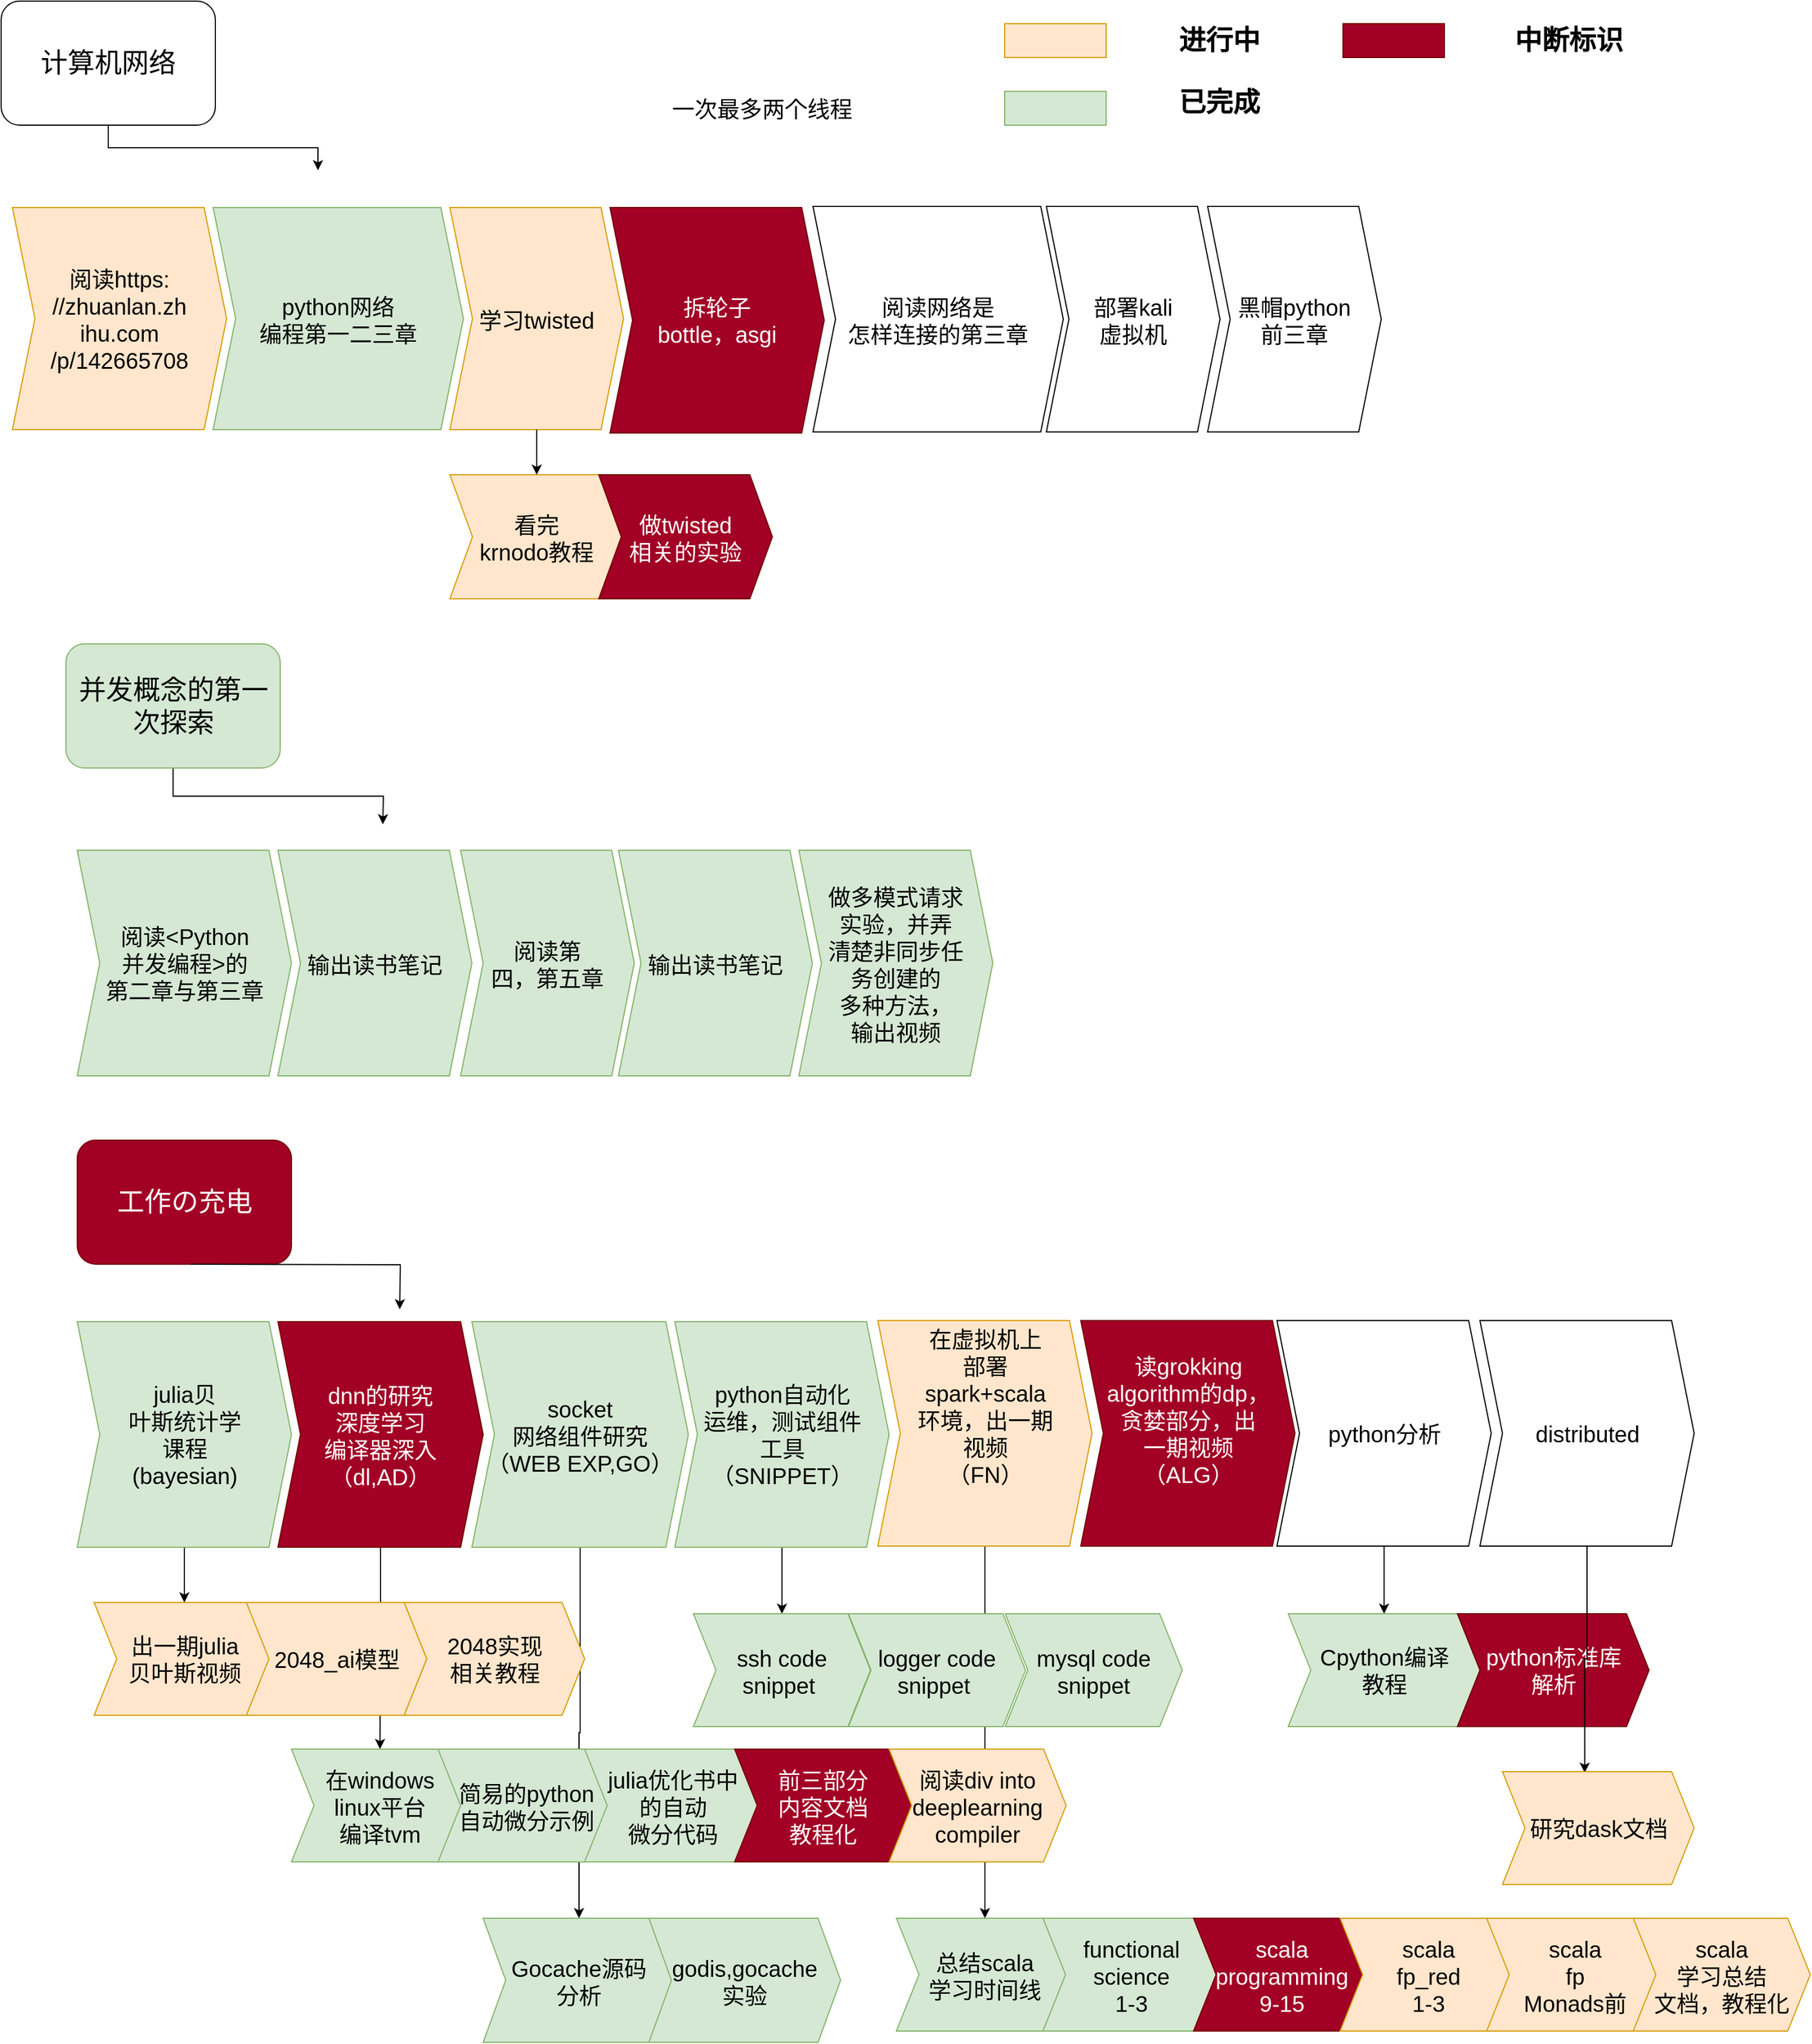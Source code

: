 <mxfile version="21.2.1" type="github" pages="2">
  <diagram id="gqrAPQSGs6m91VuGfRIM" name="以前的">
    <mxGraphModel dx="2074" dy="1068" grid="1" gridSize="10" guides="1" tooltips="1" connect="1" arrows="1" fold="1" page="1" pageScale="1" pageWidth="2339" pageHeight="3300" math="0" shadow="0">
      <root>
        <mxCell id="0" />
        <mxCell id="1" parent="0" />
        <mxCell id="Wlz0abQoxIl_LB6TaBgo-8" style="edgeStyle=orthogonalEdgeStyle;rounded=0;orthogonalLoop=1;jettySize=auto;html=1;exitX=0.5;exitY=1;exitDx=0;exitDy=0;" parent="1" source="Wlz0abQoxIl_LB6TaBgo-2" target="Wlz0abQoxIl_LB6TaBgo-3" edge="1">
          <mxGeometry relative="1" as="geometry" />
        </mxCell>
        <mxCell id="Wlz0abQoxIl_LB6TaBgo-2" value="&lt;span style=&quot;font-size: 24px&quot;&gt;计算机网络&lt;/span&gt;" style="rounded=1;whiteSpace=wrap;html=1;" parent="1" vertex="1">
          <mxGeometry x="10" y="10" width="190" height="110" as="geometry" />
        </mxCell>
        <mxCell id="Wlz0abQoxIl_LB6TaBgo-3" value="" style="swimlane;childLayout=stackLayout;horizontal=1;fillColor=none;horizontalStack=1;resizeParent=1;resizeParentMax=0;resizeLast=0;collapsible=0;strokeColor=none;stackBorder=10;stackSpacing=-12;resizable=1;align=center;points=[];fontColor=#000000;" parent="1" vertex="1">
          <mxGeometry x="10" y="160" width="562" height="240" as="geometry" />
        </mxCell>
        <mxCell id="Wlz0abQoxIl_LB6TaBgo-4" value="阅读https:&#xa;//zhuanlan.zh&#xa;ihu.com&#xa;/p/142665708" style="shape=step;perimeter=stepPerimeter;fixedSize=1;points=[];whiteSpace=wrap;fontSize=20;fillColor=#ffe6cc;strokeColor=#d79b00;" parent="Wlz0abQoxIl_LB6TaBgo-3" vertex="1">
          <mxGeometry x="10" y="33" width="190" height="197" as="geometry" />
        </mxCell>
        <mxCell id="Wlz0abQoxIl_LB6TaBgo-5" value="python网络&#xa;编程第一二三章" style="shape=step;perimeter=stepPerimeter;fixedSize=1;points=[];fontSize=20;fillColor=#d5e8d4;strokeColor=#82b366;" parent="Wlz0abQoxIl_LB6TaBgo-3" vertex="1">
          <mxGeometry x="188" y="33" width="222" height="197" as="geometry" />
        </mxCell>
        <mxCell id="Wlz0abQoxIl_LB6TaBgo-6" value="学习twisted" style="shape=step;perimeter=stepPerimeter;fixedSize=1;points=[];fontSize=20;fillColor=#ffe6cc;strokeColor=#d79b00;" parent="Wlz0abQoxIl_LB6TaBgo-3" vertex="1">
          <mxGeometry x="398" y="33" width="154" height="197" as="geometry" />
        </mxCell>
        <mxCell id="Wlz0abQoxIl_LB6TaBgo-9" value="" style="swimlane;childLayout=stackLayout;horizontal=1;fillColor=none;horizontalStack=1;resizeParent=1;resizeParentMax=0;resizeLast=0;collapsible=0;strokeColor=none;stackBorder=10;stackSpacing=-12;resizable=1;align=center;points=[];fontColor=#000000;" parent="1" vertex="1">
          <mxGeometry x="540" y="160" width="210" height="243" as="geometry" />
        </mxCell>
        <mxCell id="Wlz0abQoxIl_LB6TaBgo-10" value="拆轮子&#xa;bottle，asgi" style="shape=step;perimeter=stepPerimeter;fixedSize=1;points=[];whiteSpace=wrap;fontSize=20;fillColor=#a20025;fontColor=#ffffff;strokeColor=#6F0000;" parent="Wlz0abQoxIl_LB6TaBgo-9" vertex="1">
          <mxGeometry x="10" y="33" width="190" height="200" as="geometry" />
        </mxCell>
        <mxCell id="Wlz0abQoxIl_LB6TaBgo-14" value="" style="verticalLabelPosition=bottom;verticalAlign=top;html=1;shape=mxgraph.basic.rect;fillColor2=none;strokeWidth=1;size=20;indent=5;fontSize=20;fillColor=#ffe6cc;strokeColor=#d79b00;" parent="1" vertex="1">
          <mxGeometry x="900" y="30" width="90" height="30" as="geometry" />
        </mxCell>
        <mxCell id="Wlz0abQoxIl_LB6TaBgo-15" value="" style="verticalLabelPosition=bottom;verticalAlign=top;html=1;shape=mxgraph.basic.rect;fillColor2=none;strokeWidth=1;size=20;indent=5;fontSize=20;fillColor=#d5e8d4;strokeColor=#82b366;" parent="1" vertex="1">
          <mxGeometry x="900" y="90" width="90" height="30" as="geometry" />
        </mxCell>
        <mxCell id="Wlz0abQoxIl_LB6TaBgo-16" value="进行中" style="text;strokeColor=none;fillColor=none;html=1;fontSize=24;fontStyle=1;verticalAlign=middle;align=center;" parent="1" vertex="1">
          <mxGeometry x="1040" y="25" width="100" height="40" as="geometry" />
        </mxCell>
        <mxCell id="Wlz0abQoxIl_LB6TaBgo-17" value="已完成" style="text;strokeColor=none;fillColor=none;html=1;fontSize=24;fontStyle=1;verticalAlign=middle;align=center;" parent="1" vertex="1">
          <mxGeometry x="1040" y="80" width="100" height="40" as="geometry" />
        </mxCell>
        <mxCell id="Wlz0abQoxIl_LB6TaBgo-18" style="edgeStyle=orthogonalEdgeStyle;rounded=0;orthogonalLoop=1;jettySize=auto;html=1;exitX=0.5;exitY=1;exitDx=0;exitDy=0;" parent="1" source="Wlz0abQoxIl_LB6TaBgo-19" edge="1">
          <mxGeometry relative="1" as="geometry">
            <mxPoint x="348.5" y="740" as="targetPoint" />
          </mxGeometry>
        </mxCell>
        <mxCell id="Wlz0abQoxIl_LB6TaBgo-19" value="&lt;font style=&quot;font-size: 24px&quot;&gt;并发概念的第一次探索&lt;/font&gt;" style="rounded=1;whiteSpace=wrap;html=1;fillColor=#d5e8d4;strokeColor=#82b366;" parent="1" vertex="1">
          <mxGeometry x="67.5" y="580" width="190" height="110" as="geometry" />
        </mxCell>
        <mxCell id="Wlz0abQoxIl_LB6TaBgo-20" value="阅读&lt;Python&#xa;并发编程&gt;的&#xa;第二章与第三章" style="shape=step;perimeter=stepPerimeter;fixedSize=1;points=[];whiteSpace=wrap;fontSize=20;fillColor=#d5e8d4;strokeColor=#82b366;" parent="1" vertex="1">
          <mxGeometry x="77.5" y="763" width="190" height="200" as="geometry" />
        </mxCell>
        <mxCell id="Wlz0abQoxIl_LB6TaBgo-21" value="输出读书笔记" style="shape=step;perimeter=stepPerimeter;fixedSize=1;points=[];fontSize=20;fillColor=#d5e8d4;strokeColor=#82b366;" parent="1" vertex="1">
          <mxGeometry x="255.5" y="763" width="172" height="200" as="geometry" />
        </mxCell>
        <mxCell id="Wlz0abQoxIl_LB6TaBgo-22" value="阅读第&#xa;四，第五章" style="shape=step;perimeter=stepPerimeter;fixedSize=1;points=[];fontSize=20;fillColor=#d5e8d4;strokeColor=#82b366;" parent="1" vertex="1">
          <mxGeometry x="417.5" y="763" width="154" height="200" as="geometry" />
        </mxCell>
        <mxCell id="Wlz0abQoxIl_LB6TaBgo-23" value="一次最多两个线程" style="text;html=1;strokeColor=none;fillColor=none;align=center;verticalAlign=middle;whiteSpace=wrap;rounded=0;fontSize=20;" parent="1" vertex="1">
          <mxGeometry x="600" y="85" width="170" height="40" as="geometry" />
        </mxCell>
        <mxCell id="Wlz0abQoxIl_LB6TaBgo-24" value="输出读书笔记" style="shape=step;perimeter=stepPerimeter;fixedSize=1;points=[];fontSize=20;fillColor=#d5e8d4;strokeColor=#82b366;" parent="1" vertex="1">
          <mxGeometry x="557.5" y="763" width="172" height="200" as="geometry" />
        </mxCell>
        <mxCell id="Wlz0abQoxIl_LB6TaBgo-11" value="阅读网络是&#xa;怎样连接的第三章" style="shape=step;perimeter=stepPerimeter;fixedSize=1;points=[];fontSize=20;" parent="1" vertex="1">
          <mxGeometry x="730" y="192" width="222" height="200" as="geometry" />
        </mxCell>
        <mxCell id="DJbt_IODPc80AAWURKYm-1" value="做多模式请求&#xa;实验，并弄&#xa;清楚非同步任&#xa;务创建的&#xa;多种方法，&#xa;输出视频" style="shape=step;perimeter=stepPerimeter;fixedSize=1;points=[];fontSize=20;fillColor=#d5e8d4;strokeColor=#82b366;" parent="1" vertex="1">
          <mxGeometry x="717.5" y="763" width="172" height="200" as="geometry" />
        </mxCell>
        <mxCell id="9cEjYyYUEtD3APHigzfH-8" style="edgeStyle=orthogonalEdgeStyle;rounded=0;orthogonalLoop=1;jettySize=auto;html=1;" parent="1" source="sbeo2GzU9574gHaIeoFa-66" target="9cEjYyYUEtD3APHigzfH-5" edge="1">
          <mxGeometry relative="1" as="geometry" />
        </mxCell>
        <mxCell id="sbeo2GzU9574gHaIeoFa-66" value="julia贝&#xa;叶斯统计学&#xa;课程&#xa;(bayesian)" style="shape=step;perimeter=stepPerimeter;fixedSize=1;points=[];whiteSpace=wrap;fontSize=20;fillColor=#d5e8d4;strokeColor=#82b366;" parent="1" vertex="1">
          <mxGeometry x="77.5" y="1181" width="190" height="200" as="geometry" />
        </mxCell>
        <mxCell id="9cEjYyYUEtD3APHigzfH-13" style="edgeStyle=orthogonalEdgeStyle;rounded=0;orthogonalLoop=1;jettySize=auto;html=1;" parent="1" source="sbeo2GzU9574gHaIeoFa-67" target="9cEjYyYUEtD3APHigzfH-9" edge="1">
          <mxGeometry relative="1" as="geometry" />
        </mxCell>
        <mxCell id="sbeo2GzU9574gHaIeoFa-67" value="dnn的研究&#xa;深度学习&#xa;编译器深入&#xa;（dl,AD）" style="shape=step;perimeter=stepPerimeter;fixedSize=1;points=[];fontSize=20;fillColor=#a20025;strokeColor=#6F0000;fontColor=#ffffff;" parent="1" vertex="1">
          <mxGeometry x="255.5" y="1181" width="182" height="200" as="geometry" />
        </mxCell>
        <mxCell id="9cEjYyYUEtD3APHigzfH-36" style="edgeStyle=orthogonalEdgeStyle;rounded=0;orthogonalLoop=1;jettySize=auto;html=1;" parent="1" source="sbeo2GzU9574gHaIeoFa-68" target="9cEjYyYUEtD3APHigzfH-35" edge="1">
          <mxGeometry relative="1" as="geometry" />
        </mxCell>
        <mxCell id="sbeo2GzU9574gHaIeoFa-68" value="socket&#xa;网络组件研究&#xa;（WEB EXP,GO）" style="shape=step;perimeter=stepPerimeter;fixedSize=1;points=[];fontSize=20;fillColor=#d5e8d4;strokeColor=#82b366;" parent="1" vertex="1">
          <mxGeometry x="427.5" y="1181" width="192" height="200" as="geometry" />
        </mxCell>
        <mxCell id="9cEjYyYUEtD3APHigzfH-18" style="edgeStyle=orthogonalEdgeStyle;rounded=0;orthogonalLoop=1;jettySize=auto;html=1;" parent="1" source="sbeo2GzU9574gHaIeoFa-69" target="9cEjYyYUEtD3APHigzfH-17" edge="1">
          <mxGeometry relative="1" as="geometry" />
        </mxCell>
        <mxCell id="sbeo2GzU9574gHaIeoFa-69" value="python自动化&#xa;运维，测试组件&#xa;工具&#xa;（SNIPPET）" style="shape=step;perimeter=stepPerimeter;fixedSize=1;points=[];whiteSpace=wrap;fontSize=20;fillColor=#d5e8d4;strokeColor=#82b366;" parent="1" vertex="1">
          <mxGeometry x="607.5" y="1181" width="190" height="200" as="geometry" />
        </mxCell>
        <mxCell id="9cEjYyYUEtD3APHigzfH-24" style="edgeStyle=orthogonalEdgeStyle;rounded=0;orthogonalLoop=1;jettySize=auto;html=1;" parent="1" source="sbeo2GzU9574gHaIeoFa-73" target="9cEjYyYUEtD3APHigzfH-23" edge="1">
          <mxGeometry relative="1" as="geometry" />
        </mxCell>
        <mxCell id="sbeo2GzU9574gHaIeoFa-73" value="在虚拟机上&#xa;部署&#xa;spark+scala&#xa;环境，出一期&#xa;视频&#xa;（FN）&#xa;&#xa;" style="shape=step;perimeter=stepPerimeter;fixedSize=1;points=[];whiteSpace=wrap;fontSize=20;fillColor=#ffe6cc;strokeColor=#d79b00;" parent="1" vertex="1">
          <mxGeometry x="787.5" y="1180" width="190" height="200" as="geometry" />
        </mxCell>
        <mxCell id="sbeo2GzU9574gHaIeoFa-74" value="&lt;span style=&quot;font-size: 24px&quot;&gt;工作の充电&lt;/span&gt;" style="rounded=1;whiteSpace=wrap;html=1;fillColor=#a20025;fontColor=#ffffff;strokeColor=#6F0000;" parent="1" vertex="1">
          <mxGeometry x="77.5" y="1020" width="190" height="110" as="geometry" />
        </mxCell>
        <mxCell id="sbeo2GzU9574gHaIeoFa-77" style="edgeStyle=orthogonalEdgeStyle;rounded=0;orthogonalLoop=1;jettySize=auto;html=1;exitX=0.5;exitY=1;exitDx=0;exitDy=0;" parent="1" edge="1">
          <mxGeometry relative="1" as="geometry">
            <mxPoint x="177.5" y="1130" as="sourcePoint" />
            <mxPoint x="363.5" y="1170" as="targetPoint" />
          </mxGeometry>
        </mxCell>
        <mxCell id="sbeo2GzU9574gHaIeoFa-78" value="部署kali&#xa;虚拟机" style="shape=step;perimeter=stepPerimeter;fixedSize=1;points=[];fontSize=20;" parent="1" vertex="1">
          <mxGeometry x="937" y="192" width="154" height="200" as="geometry" />
        </mxCell>
        <mxCell id="sbeo2GzU9574gHaIeoFa-79" value="黑帽python&#xa;前三章" style="shape=step;perimeter=stepPerimeter;fixedSize=1;points=[];fontSize=20;" parent="1" vertex="1">
          <mxGeometry x="1080" y="192" width="154" height="200" as="geometry" />
        </mxCell>
        <mxCell id="sbeo2GzU9574gHaIeoFa-80" value="读grokking &#xa;algorithm的dp，&#xa;贪婪部分，出&#xa;一期视频&#xa;（ALG）&#xa;" style="shape=step;perimeter=stepPerimeter;fixedSize=1;points=[];whiteSpace=wrap;fontSize=20;fillColor=#a20025;fontColor=#ffffff;strokeColor=#6F0000;" parent="1" vertex="1">
          <mxGeometry x="967.5" y="1180" width="190" height="200" as="geometry" />
        </mxCell>
        <mxCell id="9cEjYyYUEtD3APHigzfH-34" style="edgeStyle=orthogonalEdgeStyle;rounded=0;orthogonalLoop=1;jettySize=auto;html=1;" parent="1" source="sbeo2GzU9574gHaIeoFa-82" target="9cEjYyYUEtD3APHigzfH-32" edge="1">
          <mxGeometry relative="1" as="geometry" />
        </mxCell>
        <mxCell id="sbeo2GzU9574gHaIeoFa-82" value="python分析" style="shape=step;perimeter=stepPerimeter;fixedSize=1;points=[];whiteSpace=wrap;fontSize=20;" parent="1" vertex="1">
          <mxGeometry x="1141.5" y="1180" width="190" height="200" as="geometry" />
        </mxCell>
        <UserObject label="看完&#xa;krnodo教程" link="https://krondo.com/an-introduction-to-asynchronous-programming-and-twisted/" id="9cEjYyYUEtD3APHigzfH-1">
          <mxCell style="shape=step;perimeter=stepPerimeter;fixedSize=1;points=[];fontSize=20;fillColor=#ffe6cc;strokeColor=#d79b00;" parent="1" vertex="1">
            <mxGeometry x="408" y="430" width="154" height="110" as="geometry" />
          </mxCell>
        </UserObject>
        <mxCell id="9cEjYyYUEtD3APHigzfH-2" style="edgeStyle=orthogonalEdgeStyle;rounded=0;orthogonalLoop=1;jettySize=auto;html=1;" parent="1" source="Wlz0abQoxIl_LB6TaBgo-6" target="9cEjYyYUEtD3APHigzfH-1" edge="1">
          <mxGeometry relative="1" as="geometry" />
        </mxCell>
        <UserObject label="做twisted&#xa;相关的实验" link="https://krondo.com/an-introduction-to-asynchronous-programming-and-twisted/" id="9cEjYyYUEtD3APHigzfH-4">
          <mxCell style="shape=step;perimeter=stepPerimeter;fixedSize=1;points=[];fontSize=20;fillColor=#a20025;fontColor=#ffffff;strokeColor=#6F0000;" parent="1" vertex="1">
            <mxGeometry x="540" y="430" width="154" height="110" as="geometry" />
          </mxCell>
        </UserObject>
        <mxCell id="9cEjYyYUEtD3APHigzfH-5" value="出一期julia&#xa;贝叶斯视频" style="shape=step;perimeter=stepPerimeter;fixedSize=1;points=[];whiteSpace=wrap;fontSize=20;fillColor=#ffe6cc;strokeColor=#d79b00;" parent="1" vertex="1">
          <mxGeometry x="92.5" y="1430" width="160" height="100" as="geometry" />
        </mxCell>
        <mxCell id="9cEjYyYUEtD3APHigzfH-9" value="在windows&#xa;linux平台&#xa;编译tvm" style="shape=step;perimeter=stepPerimeter;fixedSize=1;points=[];fontSize=20;fillColor=#d5e8d4;strokeColor=#82b366;" parent="1" vertex="1">
          <mxGeometry x="267.5" y="1560" width="157" height="100" as="geometry" />
        </mxCell>
        <mxCell id="9cEjYyYUEtD3APHigzfH-11" value="简易的python&#xa;自动微分示例" style="shape=step;perimeter=stepPerimeter;fixedSize=1;points=[];fontSize=20;fillColor=#d5e8d4;strokeColor=#82b366;" parent="1" vertex="1">
          <mxGeometry x="397.5" y="1560" width="157" height="100" as="geometry" />
        </mxCell>
        <mxCell id="9cEjYyYUEtD3APHigzfH-14" value="julia优化书中&#xa;的自动&#xa;微分代码" style="shape=step;perimeter=stepPerimeter;fixedSize=1;points=[];fontSize=20;fillColor=#d5e8d4;strokeColor=#82b366;" parent="1" vertex="1">
          <mxGeometry x="527.5" y="1560" width="157" height="100" as="geometry" />
        </mxCell>
        <mxCell id="9cEjYyYUEtD3APHigzfH-15" value="前三部分&#xa;内容文档&#xa;教程化" style="shape=step;perimeter=stepPerimeter;fixedSize=1;points=[];fontSize=20;fillColor=#a20025;strokeColor=#6F0000;fontColor=#ffffff;" parent="1" vertex="1">
          <mxGeometry x="660.5" y="1560" width="157" height="100" as="geometry" />
        </mxCell>
        <mxCell id="9cEjYyYUEtD3APHigzfH-16" value="阅读div into&#xa;deeplearning&#xa;compiler" style="shape=step;perimeter=stepPerimeter;fixedSize=1;points=[];fontSize=20;fillColor=#ffe6cc;strokeColor=#d79b00;" parent="1" vertex="1">
          <mxGeometry x="797.5" y="1560" width="157" height="100" as="geometry" />
        </mxCell>
        <mxCell id="9cEjYyYUEtD3APHigzfH-17" value="ssh code&#xa;snippet " style="shape=step;perimeter=stepPerimeter;fixedSize=1;points=[];fontSize=20;fillColor=#d5e8d4;strokeColor=#82b366;" parent="1" vertex="1">
          <mxGeometry x="624" y="1440" width="157" height="100" as="geometry" />
        </mxCell>
        <mxCell id="9cEjYyYUEtD3APHigzfH-19" value="logger code&#xa;snippet " style="shape=step;perimeter=stepPerimeter;fixedSize=1;points=[];fontSize=20;fillColor=#d5e8d4;strokeColor=#82b366;" parent="1" vertex="1">
          <mxGeometry x="761.5" y="1440" width="157" height="100" as="geometry" />
        </mxCell>
        <mxCell id="9cEjYyYUEtD3APHigzfH-20" value="mysql code&#xa;snippet" style="shape=step;perimeter=stepPerimeter;fixedSize=1;points=[];fontSize=20;fillColor=#d5e8d4;strokeColor=#82b366;" parent="1" vertex="1">
          <mxGeometry x="900.5" y="1440" width="157" height="100" as="geometry" />
        </mxCell>
        <mxCell id="9cEjYyYUEtD3APHigzfH-23" value="总结scala&#xa;学习时间线" style="shape=step;perimeter=stepPerimeter;fixedSize=1;points=[];fontSize=20;fillColor=#d5e8d4;strokeColor=#82b366;" parent="1" vertex="1">
          <mxGeometry x="804" y="1710" width="157" height="100" as="geometry" />
        </mxCell>
        <mxCell id="9cEjYyYUEtD3APHigzfH-25" value="functional&#xa;science&#xa;1-3" style="shape=step;perimeter=stepPerimeter;fixedSize=1;points=[];fontSize=20;fillColor=#d5e8d4;strokeColor=#82b366;" parent="1" vertex="1">
          <mxGeometry x="934" y="1710" width="157" height="100" as="geometry" />
        </mxCell>
        <mxCell id="9cEjYyYUEtD3APHigzfH-26" value="scala &#xa;programming&#xa;9-15" style="shape=step;perimeter=stepPerimeter;fixedSize=1;points=[];fontSize=20;fillColor=#a20025;strokeColor=#6F0000;fontColor=#ffffff;" parent="1" vertex="1">
          <mxGeometry x="1067.5" y="1710" width="157" height="100" as="geometry" />
        </mxCell>
        <mxCell id="9cEjYyYUEtD3APHigzfH-27" value="scala &#xa;fp_red&#xa;1-3" style="shape=step;perimeter=stepPerimeter;fixedSize=1;points=[];fontSize=20;fillColor=#ffe6cc;strokeColor=#d79b00;" parent="1" vertex="1">
          <mxGeometry x="1197.5" y="1710" width="157" height="100" as="geometry" />
        </mxCell>
        <mxCell id="9cEjYyYUEtD3APHigzfH-28" value="scala &#xa;fp&#xa;Monads前" style="shape=step;perimeter=stepPerimeter;fixedSize=1;points=[];fontSize=20;fillColor=#ffe6cc;strokeColor=#d79b00;" parent="1" vertex="1">
          <mxGeometry x="1327.5" y="1710" width="157" height="100" as="geometry" />
        </mxCell>
        <mxCell id="9cEjYyYUEtD3APHigzfH-29" value="scala &#xa;学习总结&#xa;文档，教程化" style="shape=step;perimeter=stepPerimeter;fixedSize=1;points=[];fontSize=20;fillColor=#ffe6cc;strokeColor=#d79b00;" parent="1" vertex="1">
          <mxGeometry x="1457.5" y="1710" width="157" height="100" as="geometry" />
        </mxCell>
        <mxCell id="9cEjYyYUEtD3APHigzfH-30" value="2048_ai模型" style="shape=step;perimeter=stepPerimeter;fixedSize=1;points=[];whiteSpace=wrap;fontSize=20;fillColor=#ffe6cc;strokeColor=#d79b00;" parent="1" vertex="1">
          <mxGeometry x="227.5" y="1430" width="160" height="100" as="geometry" />
        </mxCell>
        <mxCell id="9cEjYyYUEtD3APHigzfH-31" value="2048实现&#xa;相关教程" style="shape=step;perimeter=stepPerimeter;fixedSize=1;points=[];whiteSpace=wrap;fontSize=20;fillColor=#ffe6cc;strokeColor=#d79b00;" parent="1" vertex="1">
          <mxGeometry x="367.5" y="1430" width="160" height="100" as="geometry" />
        </mxCell>
        <mxCell id="9cEjYyYUEtD3APHigzfH-32" value="Cpython编译&#xa;教程" style="shape=step;perimeter=stepPerimeter;fixedSize=1;points=[];whiteSpace=wrap;fontSize=20;fillColor=#d5e8d4;strokeColor=#82b366;" parent="1" vertex="1">
          <mxGeometry x="1151.5" y="1440" width="170" height="100" as="geometry" />
        </mxCell>
        <mxCell id="9cEjYyYUEtD3APHigzfH-35" value="Gocache源码&#xa;分析" style="shape=step;perimeter=stepPerimeter;fixedSize=1;points=[];fontSize=20;fillColor=#d5e8d4;strokeColor=#82b366;" parent="1" vertex="1">
          <mxGeometry x="437.5" y="1710" width="170" height="110" as="geometry" />
        </mxCell>
        <mxCell id="9cEjYyYUEtD3APHigzfH-37" value="python标准库&#xa;解析" style="shape=step;perimeter=stepPerimeter;fixedSize=1;points=[];whiteSpace=wrap;fontSize=20;fillColor=#a20025;fontColor=#ffffff;strokeColor=#6F0000;" parent="1" vertex="1">
          <mxGeometry x="1301.5" y="1440" width="170" height="100" as="geometry" />
        </mxCell>
        <mxCell id="9cEjYyYUEtD3APHigzfH-38" value="godis,gocache&#xa;实验" style="shape=step;perimeter=stepPerimeter;fixedSize=1;points=[];fontSize=20;fillColor=#d5e8d4;strokeColor=#82b366;" parent="1" vertex="1">
          <mxGeometry x="584.5" y="1710" width="170" height="110" as="geometry" />
        </mxCell>
        <mxCell id="o7WDqtN_BN_W0Uv2VoTu-2" style="edgeStyle=orthogonalEdgeStyle;rounded=0;orthogonalLoop=1;jettySize=auto;html=1;entryX=0.429;entryY=0.01;entryDx=0;entryDy=0;entryPerimeter=0;" parent="1" source="o7WDqtN_BN_W0Uv2VoTu-1" target="o7WDqtN_BN_W0Uv2VoTu-3" edge="1">
          <mxGeometry relative="1" as="geometry">
            <mxPoint x="1416.5" y="1620" as="targetPoint" />
          </mxGeometry>
        </mxCell>
        <mxCell id="o7WDqtN_BN_W0Uv2VoTu-1" value="distributed" style="shape=step;perimeter=stepPerimeter;fixedSize=1;points=[];whiteSpace=wrap;fontSize=20;" parent="1" vertex="1">
          <mxGeometry x="1321.5" y="1180" width="190" height="200" as="geometry" />
        </mxCell>
        <mxCell id="o7WDqtN_BN_W0Uv2VoTu-3" value="研究dask文档" style="shape=step;perimeter=stepPerimeter;fixedSize=1;points=[];whiteSpace=wrap;fontSize=20;fillColor=#ffe6cc;strokeColor=#d79b00;" parent="1" vertex="1">
          <mxGeometry x="1341.5" y="1580" width="170" height="100" as="geometry" />
        </mxCell>
        <mxCell id="3Gv3u3O6Pqug7XY8LohI-8" value="" style="verticalLabelPosition=bottom;verticalAlign=top;html=1;shape=mxgraph.basic.rect;fillColor2=none;strokeWidth=1;size=20;indent=5;fontSize=20;fillColor=#a20025;strokeColor=#6F0000;fontColor=#ffffff;" vertex="1" parent="1">
          <mxGeometry x="1200" y="30" width="90" height="30" as="geometry" />
        </mxCell>
        <mxCell id="3Gv3u3O6Pqug7XY8LohI-9" value="中断标识" style="text;strokeColor=none;fillColor=none;html=1;fontSize=24;fontStyle=1;verticalAlign=middle;align=center;" vertex="1" parent="1">
          <mxGeometry x="1350" y="25" width="100" height="40" as="geometry" />
        </mxCell>
      </root>
    </mxGraphModel>
  </diagram>
  <diagram id="lw2WPv9BKW_zUKk5dRil" name="最近的">
    <mxGraphModel dx="2074" dy="1068" grid="1" gridSize="10" guides="1" tooltips="1" connect="1" arrows="1" fold="1" page="1" pageScale="1" pageWidth="2339" pageHeight="3300" math="0" shadow="0">
      <root>
        <mxCell id="0" />
        <mxCell id="1" parent="0" />
        <mxCell id="BP3OutZWpWjjy0n3Tlcf-1" style="edgeStyle=orthogonalEdgeStyle;rounded=0;orthogonalLoop=1;jettySize=auto;html=1;exitX=0.5;exitY=1;exitDx=0;exitDy=0;" edge="1" parent="1" source="BP3OutZWpWjjy0n3Tlcf-2">
          <mxGeometry relative="1" as="geometry">
            <mxPoint x="331" y="200" as="targetPoint" />
          </mxGeometry>
        </mxCell>
        <mxCell id="BP3OutZWpWjjy0n3Tlcf-2" value="&lt;span style=&quot;font-size: 24px&quot;&gt;元工具技术&lt;/span&gt;" style="rounded=1;whiteSpace=wrap;html=1;" vertex="1" parent="1">
          <mxGeometry x="50" y="50" width="190" height="110" as="geometry" />
        </mxCell>
        <mxCell id="BP3OutZWpWjjy0n3Tlcf-3" value="" style="swimlane;childLayout=stackLayout;horizontal=1;fillColor=none;horizontalStack=1;resizeParent=1;resizeParentMax=0;resizeLast=0;collapsible=0;strokeColor=none;stackBorder=10;stackSpacing=-12;resizable=1;align=center;points=[];fontColor=#000000;" vertex="1" parent="1">
          <mxGeometry x="70" y="180" width="590" height="249" as="geometry" />
        </mxCell>
        <mxCell id="BP3OutZWpWjjy0n3Tlcf-4" value="Program Analysis&#xa;Benchmark Design" style="shape=step;perimeter=stepPerimeter;fixedSize=1;points=[];fontSize=20;fillColor=#ffe6cc;strokeColor=#d79b00;" vertex="1" parent="BP3OutZWpWjjy0n3Tlcf-3">
          <mxGeometry x="10" y="33" width="210" height="206" as="geometry" />
        </mxCell>
        <mxCell id="BP3OutZWpWjjy0n3Tlcf-5" value="Debugger技术" style="shape=step;perimeter=stepPerimeter;fixedSize=1;points=[];fontSize=20;fillColor=#ffe6cc;strokeColor=#d79b00;" vertex="1" parent="BP3OutZWpWjjy0n3Tlcf-3">
          <mxGeometry x="208" y="33" width="194" height="206" as="geometry" />
        </mxCell>
        <mxCell id="BP3OutZWpWjjy0n3Tlcf-6" value="版本管理工具" style="shape=step;perimeter=stepPerimeter;fixedSize=1;points=[];whiteSpace=wrap;fontSize=20;" vertex="1" parent="BP3OutZWpWjjy0n3Tlcf-3">
          <mxGeometry x="390" y="33" width="190" height="206" as="geometry" />
        </mxCell>
        <mxCell id="BP3OutZWpWjjy0n3Tlcf-7" style="edgeStyle=orthogonalEdgeStyle;rounded=0;orthogonalLoop=1;jettySize=auto;html=1;" edge="1" parent="1" source="BP3OutZWpWjjy0n3Tlcf-4" target="BP3OutZWpWjjy0n3Tlcf-8">
          <mxGeometry relative="1" as="geometry">
            <mxPoint x="175" y="480" as="targetPoint" />
          </mxGeometry>
        </mxCell>
        <mxCell id="BP3OutZWpWjjy0n3Tlcf-8" value="完成基本的workload&#xa;建模，补充文档" style="shape=step;perimeter=stepPerimeter;fixedSize=1;points=[];fontSize=18;fillColor=#ffe6cc;strokeColor=#d79b00;" vertex="1" parent="1">
          <mxGeometry x="82.5" y="460" width="205" height="100" as="geometry" />
        </mxCell>
        <mxCell id="BP3OutZWpWjjy0n3Tlcf-9" value="搭建MICA程序的运行环境&#xa;进行建模分析" style="shape=step;perimeter=stepPerimeter;fixedSize=1;points=[];fontSize=18;fillColor=#ffe6cc;strokeColor=#d79b00;" vertex="1" parent="1">
          <mxGeometry x="280" y="460" width="300" height="100" as="geometry" />
        </mxCell>
        <mxCell id="BP3OutZWpWjjy0n3Tlcf-10" value="回顾计算机&#xa;组成原理" style="shape=step;perimeter=stepPerimeter;fixedSize=1;points=[];fontSize=18;" vertex="1" parent="1">
          <mxGeometry x="568" y="460" width="154" height="100" as="geometry" />
        </mxCell>
        <mxCell id="BP3OutZWpWjjy0n3Tlcf-11" value="" style="swimlane;childLayout=stackLayout;horizontal=1;fillColor=none;horizontalStack=1;resizeParent=1;resizeParentMax=0;resizeLast=0;collapsible=0;strokeColor=none;stackBorder=10;stackSpacing=-12;resizable=1;align=center;points=[];fontColor=#000000;fontSize=18;" vertex="1" parent="1">
          <mxGeometry x="440" y="600" width="652" height="160" as="geometry" />
        </mxCell>
        <mxCell id="BP3OutZWpWjjy0n3Tlcf-12" value="阅读Working&#xa;With Branches，&#xa;出一期视频教程&#xa;（GIT）" style="shape=step;perimeter=stepPerimeter;fixedSize=1;points=[];fontSize=18;" vertex="1" parent="BP3OutZWpWjjy0n3Tlcf-11">
          <mxGeometry x="10" y="33" width="190" height="117" as="geometry" />
        </mxCell>
        <mxCell id="BP3OutZWpWjjy0n3Tlcf-13" value="Step 2" style="shape=step;perimeter=stepPerimeter;fixedSize=1;points=[];fontSize=18;" vertex="1" parent="BP3OutZWpWjjy0n3Tlcf-11">
          <mxGeometry x="188" y="33" width="312" height="117" as="geometry" />
        </mxCell>
        <mxCell id="BP3OutZWpWjjy0n3Tlcf-14" value="Step 3" style="shape=step;perimeter=stepPerimeter;fixedSize=1;points=[];fontSize=18;" vertex="1" parent="BP3OutZWpWjjy0n3Tlcf-11">
          <mxGeometry x="488" y="33" width="154" height="117" as="geometry" />
        </mxCell>
        <mxCell id="BP3OutZWpWjjy0n3Tlcf-15" style="edgeStyle=orthogonalEdgeStyle;rounded=0;orthogonalLoop=1;jettySize=auto;html=1;exitX=0.437;exitY=0.995;exitDx=0;exitDy=0;exitPerimeter=0;" edge="1" parent="1" source="BP3OutZWpWjjy0n3Tlcf-6" target="BP3OutZWpWjjy0n3Tlcf-12">
          <mxGeometry relative="1" as="geometry">
            <mxPoint x="535" y="590" as="targetPoint" />
          </mxGeometry>
        </mxCell>
        <mxCell id="cGpuGIC4OJbjwKdJvR1R-22" style="edgeStyle=orthogonalEdgeStyle;rounded=0;orthogonalLoop=1;jettySize=auto;html=1;" edge="1" parent="1" source="BP3OutZWpWjjy0n3Tlcf-16" target="cGpuGIC4OJbjwKdJvR1R-15">
          <mxGeometry relative="1" as="geometry" />
        </mxCell>
        <mxCell id="BP3OutZWpWjjy0n3Tlcf-16" value="Binding和REPL" style="shape=step;perimeter=stepPerimeter;fixedSize=1;points=[];whiteSpace=wrap;fontSize=20;fillColor=#ffe6cc;strokeColor=#d79b00;" vertex="1" parent="1">
          <mxGeometry x="636.5" y="210" width="190" height="206" as="geometry" />
        </mxCell>
        <mxCell id="BP3OutZWpWjjy0n3Tlcf-18" value="包管理工具" style="shape=step;perimeter=stepPerimeter;fixedSize=1;points=[];whiteSpace=wrap;fontSize=20;" vertex="1" parent="1">
          <mxGeometry x="810" y="210" width="230" height="206" as="geometry" />
        </mxCell>
        <mxCell id="cGpuGIC4OJbjwKdJvR1R-3" value="&lt;font style=&quot;font-size: 25px;&quot;&gt;编译器技术由于过于宽泛，而且主题宏大，单独作为一个进程&lt;/font&gt;" style="rounded=0;whiteSpace=wrap;html=1;" vertex="1" parent="1">
          <mxGeometry x="1370" y="210" width="210" height="190" as="geometry" />
        </mxCell>
        <mxCell id="cGpuGIC4OJbjwKdJvR1R-6" value="理清GDB和&#xa;Python的关系" style="shape=step;perimeter=stepPerimeter;fixedSize=1;points=[];fontSize=18;fillColor=#d5e8d4;strokeColor=#82b366;" vertex="1" parent="1">
          <mxGeometry x="280" y="810" width="190" height="100" as="geometry" />
        </mxCell>
        <mxCell id="cGpuGIC4OJbjwKdJvR1R-7" value="分析探索MingDebugger" style="shape=step;perimeter=stepPerimeter;fixedSize=1;points=[];fontSize=18;" vertex="1" parent="1">
          <mxGeometry x="458" y="810" width="312" height="100" as="geometry" />
        </mxCell>
        <mxCell id="cGpuGIC4OJbjwKdJvR1R-8" value="深入分析Python-CAPI&#xa;抽象对象层和具体对象层" style="shape=step;perimeter=stepPerimeter;fixedSize=1;points=[];fontSize=18;fillColor=#ffe6cc;strokeColor=#d79b00;" vertex="1" parent="1">
          <mxGeometry x="758" y="810" width="242" height="100" as="geometry" />
        </mxCell>
        <mxCell id="cGpuGIC4OJbjwKdJvR1R-4" style="edgeStyle=orthogonalEdgeStyle;rounded=0;orthogonalLoop=1;jettySize=auto;html=1;entryX=0.495;entryY=0;entryDx=0;entryDy=0;entryPerimeter=0;" edge="1" parent="1" source="BP3OutZWpWjjy0n3Tlcf-5" target="cGpuGIC4OJbjwKdJvR1R-6">
          <mxGeometry relative="1" as="geometry">
            <mxPoint x="375" y="810" as="targetPoint" />
          </mxGeometry>
        </mxCell>
        <mxCell id="cGpuGIC4OJbjwKdJvR1R-9" value="Step 1" style="shape=step;perimeter=stepPerimeter;fixedSize=1;points=[];fontSize=18;" vertex="1" parent="1">
          <mxGeometry x="990" y="810" width="190" height="100" as="geometry" />
        </mxCell>
        <mxCell id="cGpuGIC4OJbjwKdJvR1R-10" value="理清GDB-init是什么，弄明白&#xa;core dump，并给出示例&#xa;完成一期视频" style="shape=step;perimeter=stepPerimeter;fixedSize=1;points=[];fontSize=18;" vertex="1" parent="1">
          <mxGeometry x="1168" y="810" width="312" height="100" as="geometry" />
        </mxCell>
        <mxCell id="cGpuGIC4OJbjwKdJvR1R-11" value="Step 3" style="shape=step;perimeter=stepPerimeter;fixedSize=1;points=[];fontSize=18;" vertex="1" parent="1">
          <mxGeometry x="1468" y="810" width="154" height="100" as="geometry" />
        </mxCell>
        <mxCell id="cGpuGIC4OJbjwKdJvR1R-12" value="Step 1" style="shape=step;perimeter=stepPerimeter;fixedSize=1;points=[];fontSize=18;" vertex="1" parent="1">
          <mxGeometry x="710" y="460" width="190" height="100" as="geometry" />
        </mxCell>
        <mxCell id="cGpuGIC4OJbjwKdJvR1R-13" value="Step 2" style="shape=step;perimeter=stepPerimeter;fixedSize=1;points=[];fontSize=18;" vertex="1" parent="1">
          <mxGeometry x="888" y="460" width="312" height="100" as="geometry" />
        </mxCell>
        <mxCell id="cGpuGIC4OJbjwKdJvR1R-14" value="Step 3" style="shape=step;perimeter=stepPerimeter;fixedSize=1;points=[];fontSize=18;" vertex="1" parent="1">
          <mxGeometry x="1188" y="460" width="154" height="100" as="geometry" />
        </mxCell>
        <mxCell id="cGpuGIC4OJbjwKdJvR1R-15" value="Step 1" style="shape=step;perimeter=stepPerimeter;fixedSize=1;points=[];fontSize=18;" vertex="1" parent="1">
          <mxGeometry x="640" y="960" width="190" height="100" as="geometry" />
        </mxCell>
        <mxCell id="cGpuGIC4OJbjwKdJvR1R-16" value="Step 2" style="shape=step;perimeter=stepPerimeter;fixedSize=1;points=[];fontSize=18;" vertex="1" parent="1">
          <mxGeometry x="818" y="960" width="312" height="100" as="geometry" />
        </mxCell>
        <mxCell id="cGpuGIC4OJbjwKdJvR1R-17" value="Step 3" style="shape=step;perimeter=stepPerimeter;fixedSize=1;points=[];fontSize=18;" vertex="1" parent="1">
          <mxGeometry x="1118" y="960" width="154" height="100" as="geometry" />
        </mxCell>
        <mxCell id="cGpuGIC4OJbjwKdJvR1R-18" value="Step 1" style="shape=step;perimeter=stepPerimeter;fixedSize=1;points=[];fontSize=18;" vertex="1" parent="1">
          <mxGeometry x="1260" y="960" width="190" height="100" as="geometry" />
        </mxCell>
        <mxCell id="cGpuGIC4OJbjwKdJvR1R-19" value="Step 2" style="shape=step;perimeter=stepPerimeter;fixedSize=1;points=[];fontSize=18;" vertex="1" parent="1">
          <mxGeometry x="1438" y="960" width="312" height="100" as="geometry" />
        </mxCell>
        <mxCell id="cGpuGIC4OJbjwKdJvR1R-20" value="Step 3" style="shape=step;perimeter=stepPerimeter;fixedSize=1;points=[];fontSize=18;" vertex="1" parent="1">
          <mxGeometry x="1738" y="960" width="154" height="100" as="geometry" />
        </mxCell>
        <mxCell id="cGpuGIC4OJbjwKdJvR1R-28" style="edgeStyle=orthogonalEdgeStyle;rounded=0;orthogonalLoop=1;jettySize=auto;html=1;" edge="1" parent="1" source="cGpuGIC4OJbjwKdJvR1R-23" target="cGpuGIC4OJbjwKdJvR1R-24">
          <mxGeometry relative="1" as="geometry" />
        </mxCell>
        <mxCell id="cGpuGIC4OJbjwKdJvR1R-23" value="&lt;span style=&quot;font-size: 24px&quot;&gt;并行与编译优化&lt;/span&gt;" style="rounded=1;whiteSpace=wrap;html=1;" vertex="1" parent="1">
          <mxGeometry x="50" y="1130" width="190" height="110" as="geometry" />
        </mxCell>
        <mxCell id="cGpuGIC4OJbjwKdJvR1R-24" value="CUDA编程" style="shape=step;perimeter=stepPerimeter;fixedSize=1;points=[];whiteSpace=wrap;fontSize=20;fillColor=#ffe6cc;strokeColor=#d79b00;" vertex="1" parent="1">
          <mxGeometry x="50" y="1280" width="190" height="206" as="geometry" />
        </mxCell>
        <mxCell id="cGpuGIC4OJbjwKdJvR1R-25" value="Algorithms: &#xa;Parallel and &#xa;Sequential" style="shape=step;perimeter=stepPerimeter;fixedSize=1;points=[];whiteSpace=wrap;fontSize=20;fillColor=#ffe6cc;strokeColor=#d79b00;" vertex="1" parent="1">
          <mxGeometry x="223.5" y="1280" width="230" height="206" as="geometry" />
        </mxCell>
        <mxCell id="cGpuGIC4OJbjwKdJvR1R-29" value="并行编译优化&#xa;探索" style="shape=step;perimeter=stepPerimeter;fixedSize=1;points=[];whiteSpace=wrap;fontSize=20;" vertex="1" parent="1">
          <mxGeometry x="440" y="1280" width="190" height="206" as="geometry" />
        </mxCell>
        <mxCell id="cGpuGIC4OJbjwKdJvR1R-30" value="学习编译原理" style="shape=step;perimeter=stepPerimeter;fixedSize=1;points=[];whiteSpace=wrap;fontSize=20;" vertex="1" parent="1">
          <mxGeometry x="620" y="1280" width="190" height="206" as="geometry" />
        </mxCell>
        <mxCell id="cGpuGIC4OJbjwKdJvR1R-42" style="edgeStyle=orthogonalEdgeStyle;rounded=0;orthogonalLoop=1;jettySize=auto;html=1;entryX=0.563;entryY=0;entryDx=0;entryDy=0;entryPerimeter=0;" edge="1" parent="1" source="cGpuGIC4OJbjwKdJvR1R-31" target="cGpuGIC4OJbjwKdJvR1R-39">
          <mxGeometry relative="1" as="geometry" />
        </mxCell>
        <mxCell id="cGpuGIC4OJbjwKdJvR1R-31" value="体系结构与&#xa;汇编语言的学习" style="shape=step;perimeter=stepPerimeter;fixedSize=1;points=[];whiteSpace=wrap;fontSize=20;" vertex="1" parent="1">
          <mxGeometry x="800" y="1280" width="190" height="206" as="geometry" />
        </mxCell>
        <mxCell id="cGpuGIC4OJbjwKdJvR1R-32" style="edgeStyle=orthogonalEdgeStyle;rounded=0;orthogonalLoop=1;jettySize=auto;html=1;" edge="1" parent="1" source="cGpuGIC4OJbjwKdJvR1R-33" target="cGpuGIC4OJbjwKdJvR1R-34">
          <mxGeometry relative="1" as="geometry" />
        </mxCell>
        <mxCell id="cGpuGIC4OJbjwKdJvR1R-33" value="&lt;span style=&quot;font-size: 24px&quot;&gt;高性能C++&lt;/span&gt;" style="rounded=1;whiteSpace=wrap;html=1;" vertex="1" parent="1">
          <mxGeometry x="50" y="1810" width="190" height="110" as="geometry" />
        </mxCell>
        <mxCell id="cGpuGIC4OJbjwKdJvR1R-34" value="Binding和REPL" style="shape=step;perimeter=stepPerimeter;fixedSize=1;points=[];whiteSpace=wrap;fontSize=20;fillColor=#ffe6cc;strokeColor=#d79b00;" vertex="1" parent="1">
          <mxGeometry x="50" y="1960" width="190" height="206" as="geometry" />
        </mxCell>
        <mxCell id="cGpuGIC4OJbjwKdJvR1R-35" value="包管理工具" style="shape=step;perimeter=stepPerimeter;fixedSize=1;points=[];whiteSpace=wrap;fontSize=20;" vertex="1" parent="1">
          <mxGeometry x="223.5" y="1960" width="230" height="206" as="geometry" />
        </mxCell>
        <mxCell id="cGpuGIC4OJbjwKdJvR1R-36" value="Binding和REPL" style="shape=step;perimeter=stepPerimeter;fixedSize=1;points=[];whiteSpace=wrap;fontSize=20;fillColor=#ffe6cc;strokeColor=#d79b00;" vertex="1" parent="1">
          <mxGeometry x="440" y="1960" width="190" height="206" as="geometry" />
        </mxCell>
        <mxCell id="cGpuGIC4OJbjwKdJvR1R-37" value="Binding和REPL" style="shape=step;perimeter=stepPerimeter;fixedSize=1;points=[];whiteSpace=wrap;fontSize=20;fillColor=#ffe6cc;strokeColor=#d79b00;" vertex="1" parent="1">
          <mxGeometry x="620" y="1960" width="190" height="206" as="geometry" />
        </mxCell>
        <mxCell id="cGpuGIC4OJbjwKdJvR1R-38" value="Binding和REPL" style="shape=step;perimeter=stepPerimeter;fixedSize=1;points=[];whiteSpace=wrap;fontSize=20;fillColor=#ffe6cc;strokeColor=#d79b00;" vertex="1" parent="1">
          <mxGeometry x="800" y="1960" width="190" height="206" as="geometry" />
        </mxCell>
        <mxCell id="cGpuGIC4OJbjwKdJvR1R-39" value="Step 1" style="shape=step;perimeter=stepPerimeter;fixedSize=1;points=[];fontSize=18;" vertex="1" parent="1">
          <mxGeometry x="790" y="1510" width="190" height="100" as="geometry" />
        </mxCell>
        <mxCell id="cGpuGIC4OJbjwKdJvR1R-40" value="Step 2" style="shape=step;perimeter=stepPerimeter;fixedSize=1;points=[];fontSize=18;" vertex="1" parent="1">
          <mxGeometry x="968" y="1510" width="312" height="100" as="geometry" />
        </mxCell>
        <mxCell id="cGpuGIC4OJbjwKdJvR1R-41" value="Step 3" style="shape=step;perimeter=stepPerimeter;fixedSize=1;points=[];fontSize=18;" vertex="1" parent="1">
          <mxGeometry x="1268" y="1510" width="154" height="100" as="geometry" />
        </mxCell>
      </root>
    </mxGraphModel>
  </diagram>
</mxfile>

